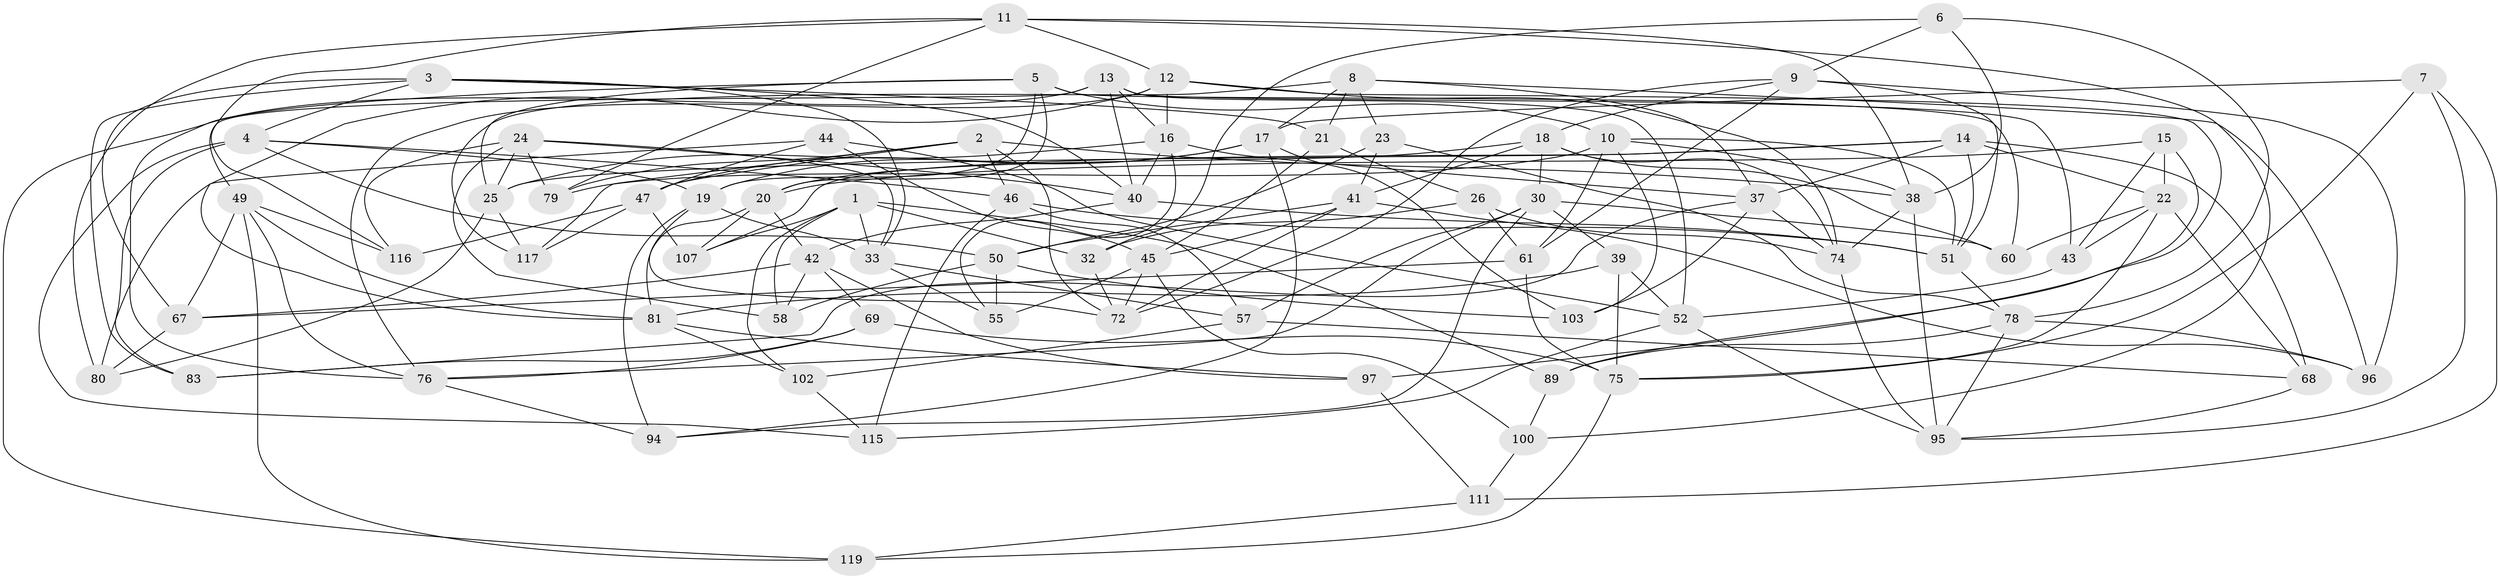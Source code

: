// Generated by graph-tools (version 1.1) at 2025/52/02/27/25 19:52:34]
// undirected, 75 vertices, 192 edges
graph export_dot {
graph [start="1"]
  node [color=gray90,style=filled];
  1 [super="+118"];
  2 [super="+59"];
  3 [super="+109"];
  4 [super="+101"];
  5 [super="+29"];
  6;
  7;
  8 [super="+28"];
  9 [super="+77"];
  10 [super="+36"];
  11 [super="+110"];
  12 [super="+62"];
  13 [super="+53"];
  14 [super="+71"];
  15;
  16 [super="+104"];
  17 [super="+63"];
  18 [super="+73"];
  19 [super="+35"];
  20 [super="+31"];
  21;
  22 [super="+34"];
  23;
  24 [super="+27"];
  25 [super="+93"];
  26;
  30 [super="+64"];
  32;
  33 [super="+106"];
  37 [super="+92"];
  38 [super="+65"];
  39;
  40 [super="+87"];
  41 [super="+70"];
  42 [super="+114"];
  43;
  44;
  45 [super="+56"];
  46 [super="+48"];
  47 [super="+85"];
  49 [super="+105"];
  50 [super="+66"];
  51 [super="+54"];
  52 [super="+112"];
  55;
  57 [super="+84"];
  58;
  60;
  61 [super="+91"];
  67 [super="+88"];
  68;
  69;
  72 [super="+82"];
  74 [super="+90"];
  75 [super="+108"];
  76 [super="+98"];
  78 [super="+113"];
  79;
  80;
  81 [super="+86"];
  83;
  89;
  94;
  95 [super="+99"];
  96;
  97;
  100;
  102;
  103;
  107;
  111;
  115;
  116;
  117;
  119;
  1 -- 33;
  1 -- 32;
  1 -- 89;
  1 -- 58;
  1 -- 107;
  1 -- 102;
  2 -- 79;
  2 -- 38;
  2 -- 72;
  2 -- 117;
  2 -- 47;
  2 -- 46;
  3 -- 83;
  3 -- 40;
  3 -- 4;
  3 -- 33;
  3 -- 67;
  3 -- 21;
  4 -- 115;
  4 -- 83;
  4 -- 19;
  4 -- 50;
  4 -- 46;
  5 -- 25;
  5 -- 60;
  5 -- 20;
  5 -- 19;
  5 -- 10;
  5 -- 76;
  6 -- 78;
  6 -- 9;
  6 -- 32;
  6 -- 38;
  7 -- 111;
  7 -- 95;
  7 -- 17;
  7 -- 75;
  8 -- 96;
  8 -- 37;
  8 -- 21;
  8 -- 117;
  8 -- 23;
  8 -- 17;
  9 -- 72;
  9 -- 96;
  9 -- 18;
  9 -- 51;
  9 -- 61;
  10 -- 51;
  10 -- 79;
  10 -- 61;
  10 -- 103;
  10 -- 38;
  11 -- 100;
  11 -- 80;
  11 -- 116;
  11 -- 12;
  11 -- 79;
  11 -- 38;
  12 -- 16;
  12 -- 81;
  12 -- 74;
  12 -- 97;
  12 -- 76;
  13 -- 119;
  13 -- 49;
  13 -- 43;
  13 -- 52;
  13 -- 16;
  13 -- 40;
  14 -- 68;
  14 -- 22;
  14 -- 107;
  14 -- 25;
  14 -- 51;
  14 -- 37;
  15 -- 43;
  15 -- 22;
  15 -- 89;
  15 -- 20;
  16 -- 55;
  16 -- 25;
  16 -- 37;
  16 -- 40;
  17 -- 94;
  17 -- 47;
  17 -- 19;
  17 -- 103;
  18 -- 30;
  18 -- 20;
  18 -- 41;
  18 -- 60;
  18 -- 74;
  19 -- 33;
  19 -- 72;
  19 -- 94;
  20 -- 107;
  20 -- 81;
  20 -- 42;
  21 -- 45;
  21 -- 26;
  22 -- 75;
  22 -- 43;
  22 -- 68;
  22 -- 60;
  23 -- 50;
  23 -- 41;
  23 -- 78;
  24 -- 40;
  24 -- 116;
  24 -- 79;
  24 -- 33;
  24 -- 58;
  24 -- 25;
  25 -- 80;
  25 -- 117;
  26 -- 32;
  26 -- 74;
  26 -- 61;
  30 -- 94;
  30 -- 60;
  30 -- 57;
  30 -- 76;
  30 -- 39;
  32 -- 72;
  33 -- 57;
  33 -- 55;
  37 -- 103;
  37 -- 74;
  37 -- 83;
  38 -- 74;
  38 -- 95;
  39 -- 52;
  39 -- 81;
  39 -- 75;
  40 -- 51;
  40 -- 42;
  41 -- 72;
  41 -- 96;
  41 -- 50;
  41 -- 45;
  42 -- 97;
  42 -- 67;
  42 -- 58;
  42 -- 69;
  43 -- 52;
  44 -- 45;
  44 -- 80;
  44 -- 47;
  44 -- 52;
  45 -- 55;
  45 -- 72;
  45 -- 100;
  46 -- 115;
  46 -- 51;
  46 -- 57 [weight=2];
  47 -- 117;
  47 -- 116;
  47 -- 107;
  49 -- 76;
  49 -- 116;
  49 -- 81;
  49 -- 67;
  49 -- 119;
  50 -- 58;
  50 -- 103;
  50 -- 55;
  51 -- 78;
  52 -- 115;
  52 -- 95;
  57 -- 102;
  57 -- 68;
  61 -- 75;
  61 -- 67 [weight=2];
  67 -- 80;
  68 -- 95;
  69 -- 75;
  69 -- 83;
  69 -- 76;
  74 -- 95;
  75 -- 119;
  76 -- 94;
  78 -- 89;
  78 -- 96;
  78 -- 95;
  81 -- 97;
  81 -- 102;
  89 -- 100;
  97 -- 111;
  100 -- 111;
  102 -- 115;
  111 -- 119;
}

